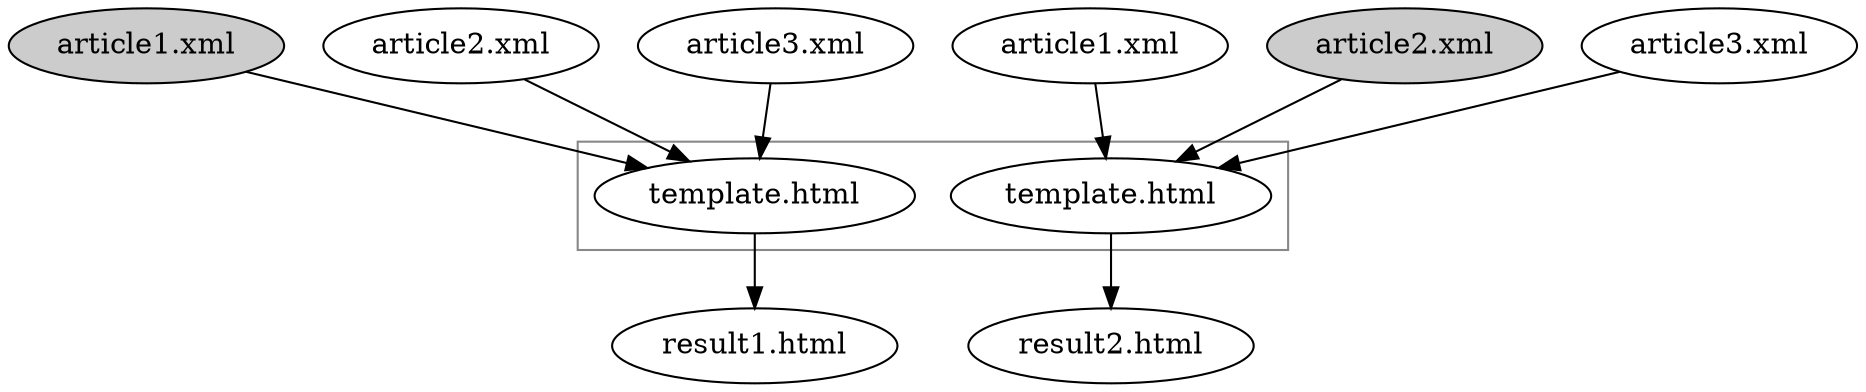 digraph {
	a1 -> t1;
	a2 -> t1;
	a3 -> t1;

	a4 -> t2;
	a5 -> t2;
	a6 -> t2;

	t1 -> r1;
	t2 -> r2;

	subgraph cluster0 {
		color="#888888";
		t1[label="template.html"];
		t2[label="template.html"];
	}

	a1[label="article1.xml", style="filled", fillcolor="#cccccc"];
	a2[label="article2.xml"];
	a3[label="article3.xml"];

	a4[label="article1.xml"];
	a5[label="article2.xml", style="filled", fillcolor="#cccccc"];
	a6[label="article3.xml"];

	r1[label="result1.html"];
	r2[label="result2.html"];
}
